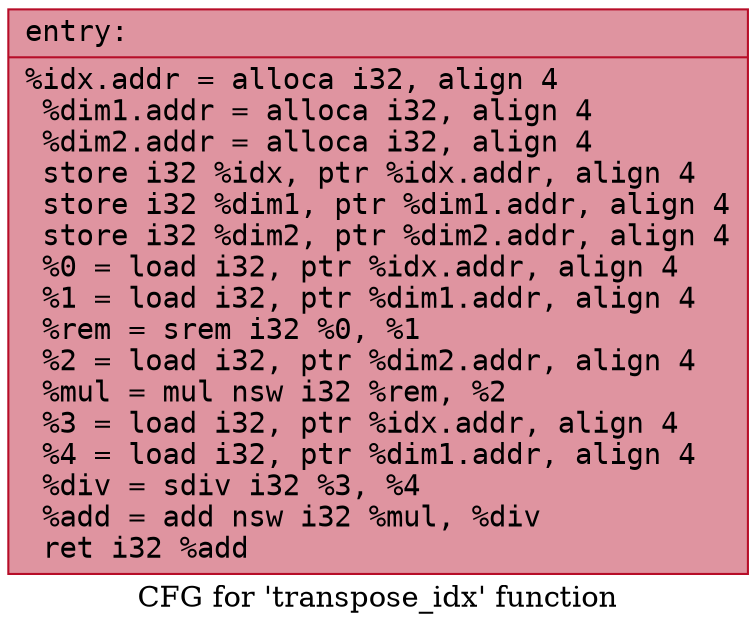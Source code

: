 digraph "CFG for 'transpose_idx' function" {
	label="CFG for 'transpose_idx' function";

	Node0x55ab6f304d50 [shape=record,color="#b70d28ff", style=filled, fillcolor="#b70d2870" fontname="Courier",label="{entry:\l|  %idx.addr = alloca i32, align 4\l  %dim1.addr = alloca i32, align 4\l  %dim2.addr = alloca i32, align 4\l  store i32 %idx, ptr %idx.addr, align 4\l  store i32 %dim1, ptr %dim1.addr, align 4\l  store i32 %dim2, ptr %dim2.addr, align 4\l  %0 = load i32, ptr %idx.addr, align 4\l  %1 = load i32, ptr %dim1.addr, align 4\l  %rem = srem i32 %0, %1\l  %2 = load i32, ptr %dim2.addr, align 4\l  %mul = mul nsw i32 %rem, %2\l  %3 = load i32, ptr %idx.addr, align 4\l  %4 = load i32, ptr %dim1.addr, align 4\l  %div = sdiv i32 %3, %4\l  %add = add nsw i32 %mul, %div\l  ret i32 %add\l}"];
}
